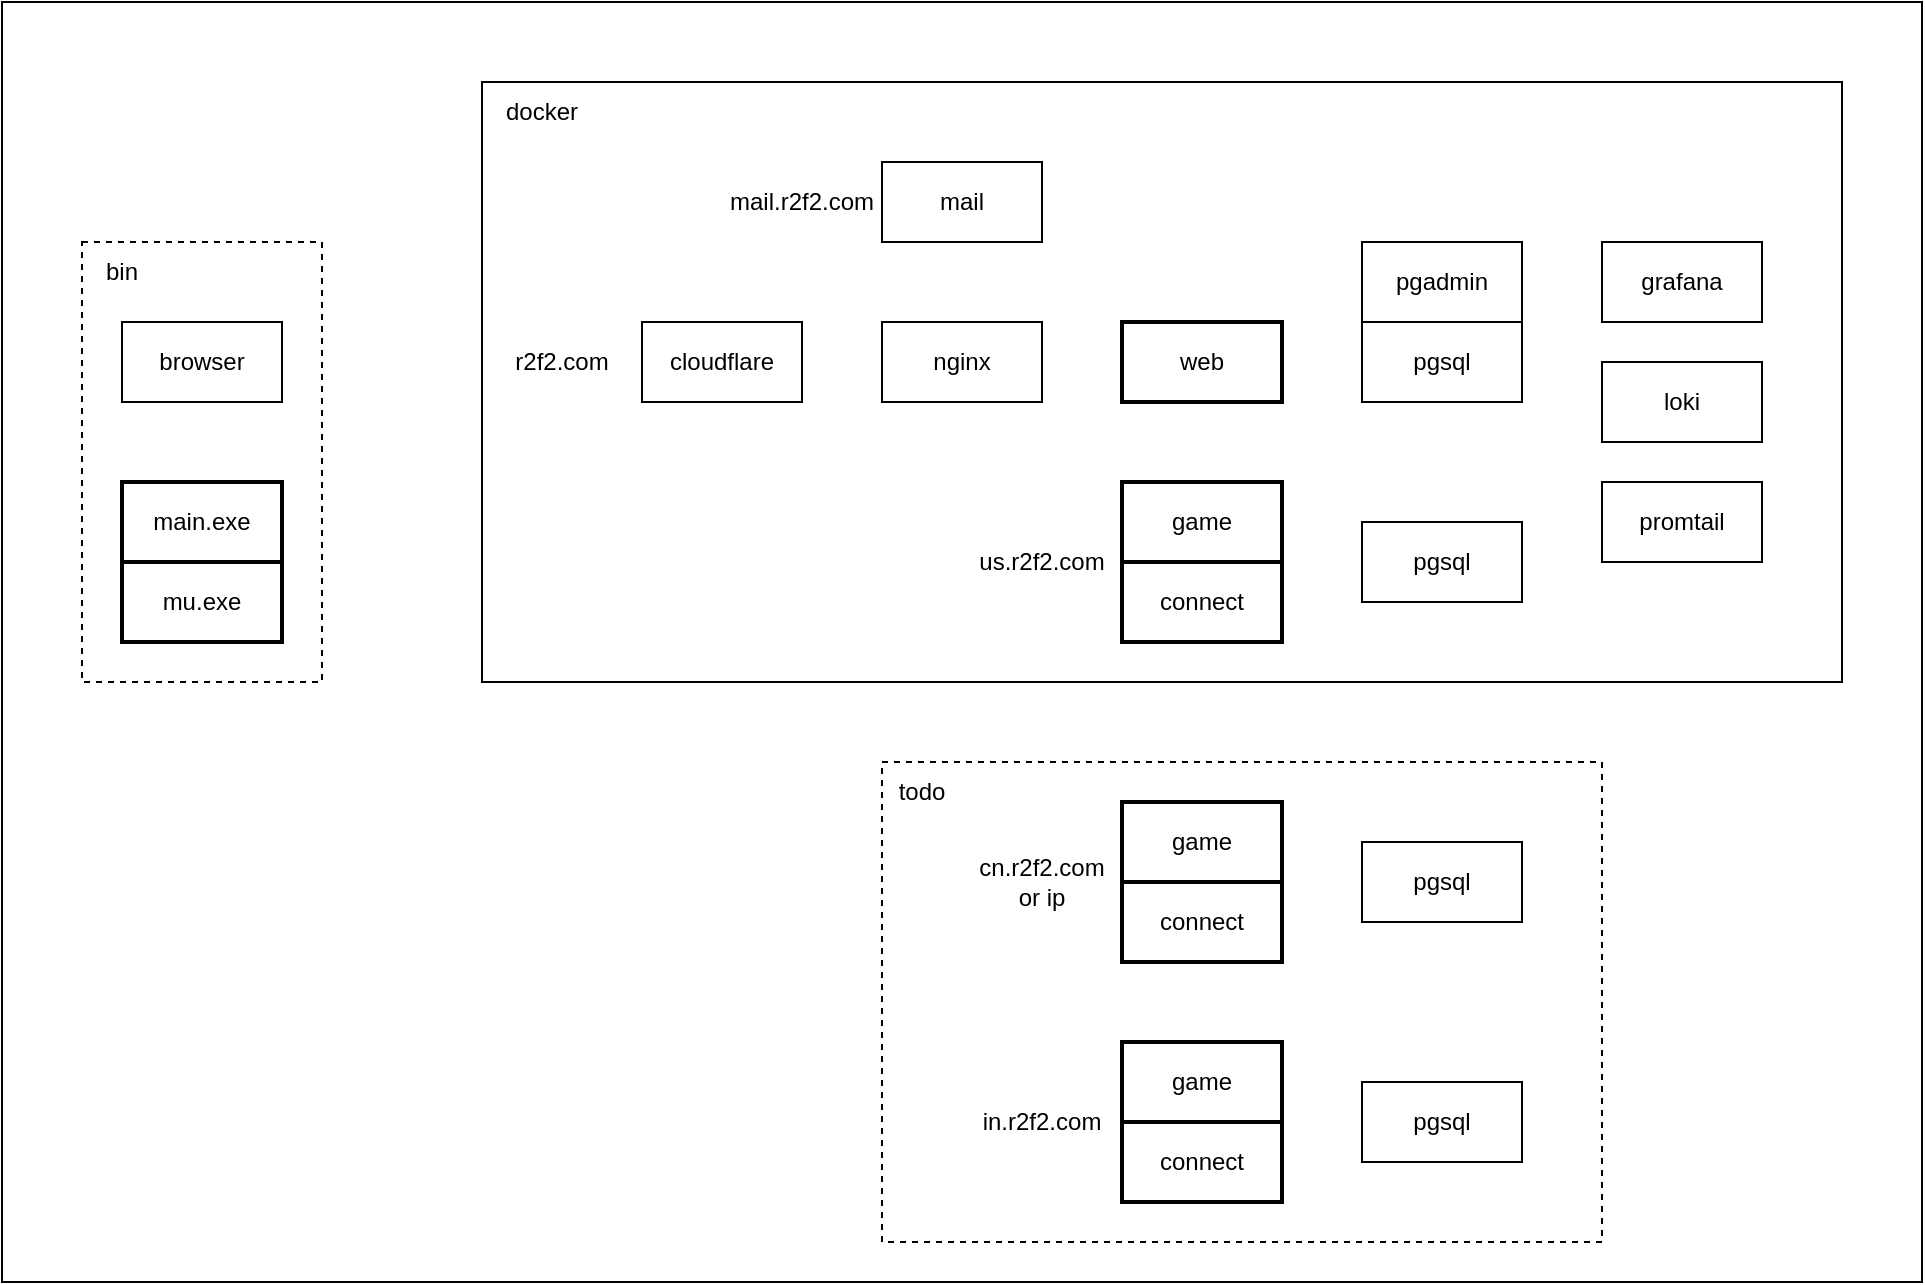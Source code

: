 <mxfile version="27.1.6">
  <diagram name="Page-1" id="3JYmZaKbXXx_7mXPCtT7">
    <mxGraphModel dx="1404" dy="652" grid="1" gridSize="10" guides="1" tooltips="1" connect="1" arrows="1" fold="1" page="1" pageScale="1" pageWidth="1169" pageHeight="827" background="none" math="0" shadow="0">
      <root>
        <mxCell id="0" />
        <mxCell id="1" parent="0" />
        <mxCell id="uoEjIi_UU5YOOnu76TaS-20" value="" style="rounded=0;whiteSpace=wrap;html=1;" vertex="1" parent="1">
          <mxGeometry x="100" y="80" width="960" height="640" as="geometry" />
        </mxCell>
        <mxCell id="uoEjIi_UU5YOOnu76TaS-15" value="" style="rounded=0;whiteSpace=wrap;html=1;dashed=1;" vertex="1" parent="1">
          <mxGeometry x="140" y="200" width="120" height="220" as="geometry" />
        </mxCell>
        <mxCell id="uoEjIi_UU5YOOnu76TaS-13" value="" style="rounded=0;whiteSpace=wrap;html=1;" vertex="1" parent="1">
          <mxGeometry x="340" y="120" width="680" height="300" as="geometry" />
        </mxCell>
        <mxCell id="uoEjIi_UU5YOOnu76TaS-6" value="" style="rounded=0;whiteSpace=wrap;html=1;dashed=1;" vertex="1" parent="1">
          <mxGeometry x="540" y="460" width="360" height="240" as="geometry" />
        </mxCell>
        <mxCell id="QK-Zpm7hSZg5hhYRGm4s-1" value="nginx" style="rounded=0;whiteSpace=wrap;html=1;" parent="1" vertex="1">
          <mxGeometry x="540" y="240" width="80" height="40" as="geometry" />
        </mxCell>
        <mxCell id="QK-Zpm7hSZg5hhYRGm4s-2" value="web" style="rounded=0;whiteSpace=wrap;html=1;strokeWidth=2;" parent="1" vertex="1">
          <mxGeometry x="660" y="240" width="80" height="40" as="geometry" />
        </mxCell>
        <mxCell id="QK-Zpm7hSZg5hhYRGm4s-3" value="pgsql" style="rounded=0;whiteSpace=wrap;html=1;" parent="1" vertex="1">
          <mxGeometry x="780" y="240" width="80" height="40" as="geometry" />
        </mxCell>
        <mxCell id="QK-Zpm7hSZg5hhYRGm4s-4" value="game" style="rounded=0;whiteSpace=wrap;html=1;strokeWidth=2;" parent="1" vertex="1">
          <mxGeometry x="660" y="320" width="80" height="40" as="geometry" />
        </mxCell>
        <mxCell id="QK-Zpm7hSZg5hhYRGm4s-5" value="connect" style="rounded=0;whiteSpace=wrap;html=1;strokeWidth=2;" parent="1" vertex="1">
          <mxGeometry x="660" y="360" width="80" height="40" as="geometry" />
        </mxCell>
        <mxCell id="QK-Zpm7hSZg5hhYRGm4s-6" value="pgsql" style="rounded=0;whiteSpace=wrap;html=1;" parent="1" vertex="1">
          <mxGeometry x="780" y="340" width="80" height="40" as="geometry" />
        </mxCell>
        <mxCell id="QK-Zpm7hSZg5hhYRGm4s-7" value="us.r2f2.com" style="text;html=1;strokeColor=none;fillColor=none;align=center;verticalAlign=middle;whiteSpace=wrap;rounded=0;" parent="1" vertex="1">
          <mxGeometry x="590" y="345" width="60" height="30" as="geometry" />
        </mxCell>
        <mxCell id="QK-Zpm7hSZg5hhYRGm4s-8" value="game" style="rounded=0;whiteSpace=wrap;html=1;strokeWidth=2;" parent="1" vertex="1">
          <mxGeometry x="660" y="480" width="80" height="40" as="geometry" />
        </mxCell>
        <mxCell id="QK-Zpm7hSZg5hhYRGm4s-9" value="connect" style="rounded=0;whiteSpace=wrap;html=1;strokeWidth=2;" parent="1" vertex="1">
          <mxGeometry x="660" y="520" width="80" height="40" as="geometry" />
        </mxCell>
        <mxCell id="QK-Zpm7hSZg5hhYRGm4s-10" value="pgsql" style="rounded=0;whiteSpace=wrap;html=1;" parent="1" vertex="1">
          <mxGeometry x="780" y="500" width="80" height="40" as="geometry" />
        </mxCell>
        <mxCell id="QK-Zpm7hSZg5hhYRGm4s-11" value="cn.r2f2.com&lt;br&gt;or ip" style="text;html=1;strokeColor=none;fillColor=none;align=center;verticalAlign=middle;whiteSpace=wrap;rounded=0;" parent="1" vertex="1">
          <mxGeometry x="590" y="505" width="60" height="30" as="geometry" />
        </mxCell>
        <mxCell id="QK-Zpm7hSZg5hhYRGm4s-12" value="game" style="rounded=0;whiteSpace=wrap;html=1;strokeWidth=2;" parent="1" vertex="1">
          <mxGeometry x="660" y="600" width="80" height="40" as="geometry" />
        </mxCell>
        <mxCell id="QK-Zpm7hSZg5hhYRGm4s-13" value="connect" style="rounded=0;whiteSpace=wrap;html=1;strokeWidth=2;" parent="1" vertex="1">
          <mxGeometry x="660" y="640" width="80" height="40" as="geometry" />
        </mxCell>
        <mxCell id="QK-Zpm7hSZg5hhYRGm4s-14" value="pgsql" style="rounded=0;whiteSpace=wrap;html=1;" parent="1" vertex="1">
          <mxGeometry x="780" y="620" width="80" height="40" as="geometry" />
        </mxCell>
        <mxCell id="QK-Zpm7hSZg5hhYRGm4s-15" value="in.r2f2.com" style="text;html=1;strokeColor=none;fillColor=none;align=center;verticalAlign=middle;whiteSpace=wrap;rounded=0;" parent="1" vertex="1">
          <mxGeometry x="590" y="625" width="60" height="30" as="geometry" />
        </mxCell>
        <mxCell id="QK-Zpm7hSZg5hhYRGm4s-18" value="r2f2.com" style="text;html=1;strokeColor=none;fillColor=none;align=center;verticalAlign=middle;whiteSpace=wrap;rounded=0;" parent="1" vertex="1">
          <mxGeometry x="350" y="245" width="60" height="30" as="geometry" />
        </mxCell>
        <mxCell id="EE7lpj1GWda1ViKvBgqN-1" value="mail" style="rounded=0;whiteSpace=wrap;html=1;" parent="1" vertex="1">
          <mxGeometry x="540" y="160" width="80" height="40" as="geometry" />
        </mxCell>
        <mxCell id="EE7lpj1GWda1ViKvBgqN-2" value="pgadmin" style="rounded=0;whiteSpace=wrap;html=1;" parent="1" vertex="1">
          <mxGeometry x="780" y="200" width="80" height="40" as="geometry" />
        </mxCell>
        <mxCell id="uoEjIi_UU5YOOnu76TaS-1" value="mail.r2f2.com" style="text;html=1;strokeColor=none;fillColor=none;align=center;verticalAlign=middle;whiteSpace=wrap;rounded=0;" vertex="1" parent="1">
          <mxGeometry x="470" y="165" width="60" height="30" as="geometry" />
        </mxCell>
        <mxCell id="uoEjIi_UU5YOOnu76TaS-3" value="grafana" style="rounded=0;whiteSpace=wrap;html=1;" vertex="1" parent="1">
          <mxGeometry x="900" y="200" width="80" height="40" as="geometry" />
        </mxCell>
        <mxCell id="uoEjIi_UU5YOOnu76TaS-4" value="loki" style="rounded=0;whiteSpace=wrap;html=1;" vertex="1" parent="1">
          <mxGeometry x="900" y="260" width="80" height="40" as="geometry" />
        </mxCell>
        <mxCell id="uoEjIi_UU5YOOnu76TaS-5" value="promtail" style="rounded=0;whiteSpace=wrap;html=1;" vertex="1" parent="1">
          <mxGeometry x="900" y="320" width="80" height="40" as="geometry" />
        </mxCell>
        <mxCell id="uoEjIi_UU5YOOnu76TaS-9" value="browser" style="rounded=0;whiteSpace=wrap;html=1;" vertex="1" parent="1">
          <mxGeometry x="160" y="240" width="80" height="40" as="geometry" />
        </mxCell>
        <mxCell id="uoEjIi_UU5YOOnu76TaS-10" value="mu.exe" style="rounded=0;whiteSpace=wrap;html=1;strokeWidth=2;" vertex="1" parent="1">
          <mxGeometry x="160" y="360" width="80" height="40" as="geometry" />
        </mxCell>
        <mxCell id="uoEjIi_UU5YOOnu76TaS-11" value="main.exe" style="rounded=0;whiteSpace=wrap;html=1;strokeWidth=2;" vertex="1" parent="1">
          <mxGeometry x="160" y="320" width="80" height="40" as="geometry" />
        </mxCell>
        <mxCell id="uoEjIi_UU5YOOnu76TaS-12" value="cloudflare" style="rounded=0;whiteSpace=wrap;html=1;" vertex="1" parent="1">
          <mxGeometry x="420" y="240" width="80" height="40" as="geometry" />
        </mxCell>
        <mxCell id="uoEjIi_UU5YOOnu76TaS-16" value="docker" style="text;html=1;align=center;verticalAlign=middle;whiteSpace=wrap;rounded=0;" vertex="1" parent="1">
          <mxGeometry x="340" y="120" width="60" height="30" as="geometry" />
        </mxCell>
        <mxCell id="uoEjIi_UU5YOOnu76TaS-18" value="bin" style="text;html=1;align=center;verticalAlign=middle;whiteSpace=wrap;rounded=0;" vertex="1" parent="1">
          <mxGeometry x="130" y="200" width="60" height="30" as="geometry" />
        </mxCell>
        <mxCell id="uoEjIi_UU5YOOnu76TaS-19" value="todo" style="text;html=1;align=center;verticalAlign=middle;whiteSpace=wrap;rounded=0;" vertex="1" parent="1">
          <mxGeometry x="530" y="460" width="60" height="30" as="geometry" />
        </mxCell>
      </root>
    </mxGraphModel>
  </diagram>
</mxfile>
